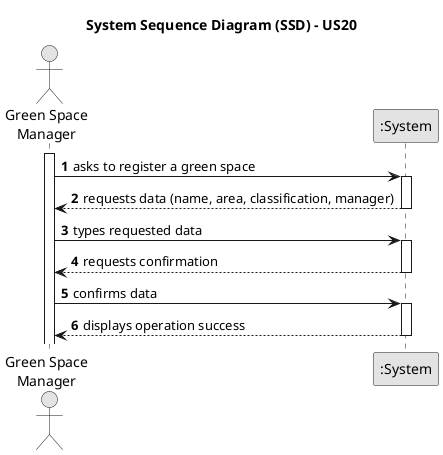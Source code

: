 @startuml
skinparam monochrome true
skinparam packageStyle rectangle
skinparam shadowing false

title System Sequence Diagram (SSD) - US20

autonumber

actor "Green Space\nManager" as Employee
participant ":System" as System

activate Employee

    Employee -> System : asks to register a green space
        activate System

            System --> Employee : requests data (name, area, classification, manager)
        deactivate System

        Employee -> System : types requested data
        activate System

            System --> Employee : requests confirmation
        deactivate System

        Employee -> System : confirms data
        activate System

            System --> Employee : displays operation success
        deactivate System

@enduml